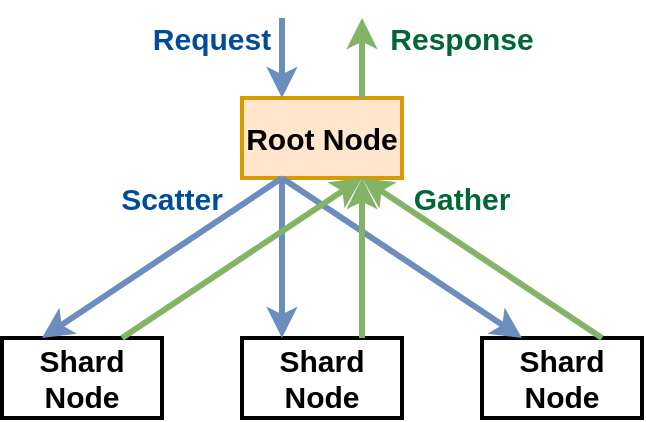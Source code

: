 <mxfile version="10.9.8" type="device"><diagram id="aOVQoOSdQCEUTzaPo3Vl" name="Page-1"><mxGraphModel dx="1654" dy="894" grid="1" gridSize="10" guides="1" tooltips="1" connect="1" arrows="1" fold="1" page="1" pageScale="1" pageWidth="3000" pageHeight="3000" math="0" shadow="0"><root><mxCell id="0"/><mxCell id="1" parent="0"/><mxCell id="uNN8_fbL-wbc-WNC4UJH-1" value="&lt;font style=&quot;font-size: 15px&quot;&gt;&lt;b&gt;Root Node&lt;/b&gt;&lt;/font&gt;" style="rounded=0;whiteSpace=wrap;html=1;strokeWidth=2;fillColor=#ffe6cc;strokeColor=#d79b00;" vertex="1" parent="1"><mxGeometry x="520" y="200" width="80" height="40" as="geometry"/></mxCell><mxCell id="uNN8_fbL-wbc-WNC4UJH-2" value="&lt;font style=&quot;font-size: 15px&quot;&gt;&lt;b&gt;Shard Node&lt;/b&gt;&lt;/font&gt;" style="rounded=0;whiteSpace=wrap;html=1;strokeWidth=2;" vertex="1" parent="1"><mxGeometry x="400" y="320" width="80" height="40" as="geometry"/></mxCell><mxCell id="uNN8_fbL-wbc-WNC4UJH-3" value="&lt;font style=&quot;font-size: 15px&quot;&gt;&lt;b&gt;Shard Node&lt;/b&gt;&lt;/font&gt;" style="rounded=0;whiteSpace=wrap;html=1;strokeWidth=2;" vertex="1" parent="1"><mxGeometry x="520" y="320" width="80" height="40" as="geometry"/></mxCell><mxCell id="uNN8_fbL-wbc-WNC4UJH-4" value="&lt;font style=&quot;font-size: 15px&quot;&gt;&lt;b&gt;Shard Node&lt;/b&gt;&lt;/font&gt;" style="rounded=0;whiteSpace=wrap;html=1;strokeWidth=2;" vertex="1" parent="1"><mxGeometry x="640" y="320" width="80" height="40" as="geometry"/></mxCell><mxCell id="uNN8_fbL-wbc-WNC4UJH-5" value="" style="endArrow=classic;html=1;strokeWidth=3;exitX=0.25;exitY=1;exitDx=0;exitDy=0;entryX=0.25;entryY=0;entryDx=0;entryDy=0;fillColor=#dae8fc;strokeColor=#6c8ebf;" edge="1" parent="1" source="uNN8_fbL-wbc-WNC4UJH-1" target="uNN8_fbL-wbc-WNC4UJH-2"><mxGeometry width="50" height="50" relative="1" as="geometry"><mxPoint x="400" y="430" as="sourcePoint"/><mxPoint x="450" y="380" as="targetPoint"/></mxGeometry></mxCell><mxCell id="uNN8_fbL-wbc-WNC4UJH-6" value="" style="endArrow=classic;html=1;strokeWidth=3;exitX=0.25;exitY=1;exitDx=0;exitDy=0;entryX=0.25;entryY=0;entryDx=0;entryDy=0;fillColor=#dae8fc;strokeColor=#6c8ebf;" edge="1" parent="1" source="uNN8_fbL-wbc-WNC4UJH-1" target="uNN8_fbL-wbc-WNC4UJH-3"><mxGeometry width="50" height="50" relative="1" as="geometry"><mxPoint x="540" y="440" as="sourcePoint"/><mxPoint x="420" y="520" as="targetPoint"/></mxGeometry></mxCell><mxCell id="uNN8_fbL-wbc-WNC4UJH-7" value="" style="endArrow=classic;html=1;strokeWidth=3;exitX=0.25;exitY=1;exitDx=0;exitDy=0;entryX=0.25;entryY=0;entryDx=0;entryDy=0;fillColor=#dae8fc;strokeColor=#6c8ebf;" edge="1" parent="1" source="uNN8_fbL-wbc-WNC4UJH-1" target="uNN8_fbL-wbc-WNC4UJH-4"><mxGeometry width="50" height="50" relative="1" as="geometry"><mxPoint x="710" y="240" as="sourcePoint"/><mxPoint x="590" y="320" as="targetPoint"/></mxGeometry></mxCell><mxCell id="uNN8_fbL-wbc-WNC4UJH-8" value="" style="endArrow=classic;html=1;strokeWidth=3;exitX=0.75;exitY=0;exitDx=0;exitDy=0;entryX=0.75;entryY=1;entryDx=0;entryDy=0;fillColor=#d5e8d4;strokeColor=#82b366;" edge="1" parent="1" source="uNN8_fbL-wbc-WNC4UJH-2" target="uNN8_fbL-wbc-WNC4UJH-1"><mxGeometry width="50" height="50" relative="1" as="geometry"><mxPoint x="810" y="270" as="sourcePoint"/><mxPoint x="690" y="350" as="targetPoint"/></mxGeometry></mxCell><mxCell id="uNN8_fbL-wbc-WNC4UJH-9" value="" style="endArrow=classic;html=1;strokeWidth=3;exitX=0.75;exitY=0;exitDx=0;exitDy=0;entryX=0.75;entryY=1;entryDx=0;entryDy=0;fillColor=#d5e8d4;strokeColor=#82b366;" edge="1" parent="1" source="uNN8_fbL-wbc-WNC4UJH-3" target="uNN8_fbL-wbc-WNC4UJH-1"><mxGeometry width="50" height="50" relative="1" as="geometry"><mxPoint x="720" y="260" as="sourcePoint"/><mxPoint x="600" y="340" as="targetPoint"/></mxGeometry></mxCell><mxCell id="uNN8_fbL-wbc-WNC4UJH-10" value="" style="endArrow=classic;html=1;strokeWidth=3;exitX=0.75;exitY=0;exitDx=0;exitDy=0;entryX=0.75;entryY=1;entryDx=0;entryDy=0;fillColor=#d5e8d4;strokeColor=#82b366;" edge="1" parent="1" source="uNN8_fbL-wbc-WNC4UJH-4" target="uNN8_fbL-wbc-WNC4UJH-1"><mxGeometry width="50" height="50" relative="1" as="geometry"><mxPoint x="760" y="280" as="sourcePoint"/><mxPoint x="640" y="360" as="targetPoint"/></mxGeometry></mxCell><mxCell id="uNN8_fbL-wbc-WNC4UJH-11" value="" style="endArrow=classic;html=1;strokeWidth=3;entryX=0.25;entryY=0;entryDx=0;entryDy=0;fillColor=#dae8fc;strokeColor=#6c8ebf;" edge="1" parent="1" target="uNN8_fbL-wbc-WNC4UJH-1"><mxGeometry width="50" height="50" relative="1" as="geometry"><mxPoint x="540" y="160" as="sourcePoint"/><mxPoint x="450" y="380" as="targetPoint"/></mxGeometry></mxCell><mxCell id="uNN8_fbL-wbc-WNC4UJH-12" value="" style="endArrow=classic;html=1;strokeWidth=3;exitX=0.75;exitY=0;exitDx=0;exitDy=0;fillColor=#d5e8d4;strokeColor=#82b366;" edge="1" parent="1" source="uNN8_fbL-wbc-WNC4UJH-1"><mxGeometry width="50" height="50" relative="1" as="geometry"><mxPoint x="400" y="430" as="sourcePoint"/><mxPoint x="580" y="160" as="targetPoint"/></mxGeometry></mxCell><mxCell id="uNN8_fbL-wbc-WNC4UJH-13" value="&lt;font style=&quot;font-size: 15px&quot; color=&quot;#004c99&quot;&gt;&lt;b&gt;Request&lt;/b&gt;&lt;/font&gt;" style="text;html=1;strokeColor=none;fillColor=none;align=center;verticalAlign=middle;whiteSpace=wrap;rounded=0;" vertex="1" parent="1"><mxGeometry x="470" y="160" width="70" height="20" as="geometry"/></mxCell><mxCell id="uNN8_fbL-wbc-WNC4UJH-14" value="&lt;font style=&quot;font-size: 15px&quot; color=&quot;#004c99&quot;&gt;&lt;b&gt;Scatter&lt;/b&gt;&lt;/font&gt;" style="text;html=1;strokeColor=none;fillColor=none;align=center;verticalAlign=middle;whiteSpace=wrap;rounded=0;" vertex="1" parent="1"><mxGeometry x="450" y="240" width="70" height="20" as="geometry"/></mxCell><mxCell id="uNN8_fbL-wbc-WNC4UJH-15" value="&lt;span style=&quot;font-size: 15px&quot;&gt;&lt;b&gt;&lt;font color=&quot;#006633&quot;&gt;Response&lt;/font&gt;&lt;/b&gt;&lt;/span&gt;" style="text;html=1;strokeColor=none;fillColor=none;align=center;verticalAlign=middle;whiteSpace=wrap;rounded=0;" vertex="1" parent="1"><mxGeometry x="590" y="160" width="80" height="20" as="geometry"/></mxCell><mxCell id="uNN8_fbL-wbc-WNC4UJH-16" value="&lt;font color=&quot;#006633&quot;&gt;&lt;span style=&quot;font-size: 15px&quot;&gt;&lt;b&gt;Gather&lt;/b&gt;&lt;/span&gt;&lt;/font&gt;" style="text;html=1;strokeColor=none;fillColor=none;align=center;verticalAlign=middle;whiteSpace=wrap;rounded=0;" vertex="1" parent="1"><mxGeometry x="600" y="240" width="60" height="20" as="geometry"/></mxCell></root></mxGraphModel></diagram></mxfile>